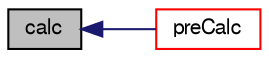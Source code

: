 digraph "calc"
{
  bgcolor="transparent";
  edge [fontname="FreeSans",fontsize="10",labelfontname="FreeSans",labelfontsize="10"];
  node [fontname="FreeSans",fontsize="10",shape=record];
  rankdir="LR";
  Node157 [label="calc",height=0.2,width=0.4,color="black", fillcolor="grey75", style="filled", fontcolor="black"];
  Node157 -> Node158 [dir="back",color="midnightblue",fontsize="10",style="solid",fontname="FreeSans"];
  Node158 [label="preCalc",height=0.2,width=0.4,color="red",URL="$a28690.html#a09aa9fc98dbd149e797bbe7c7e07b6d3",tooltip="Pre-time loop calculations. "];
}
